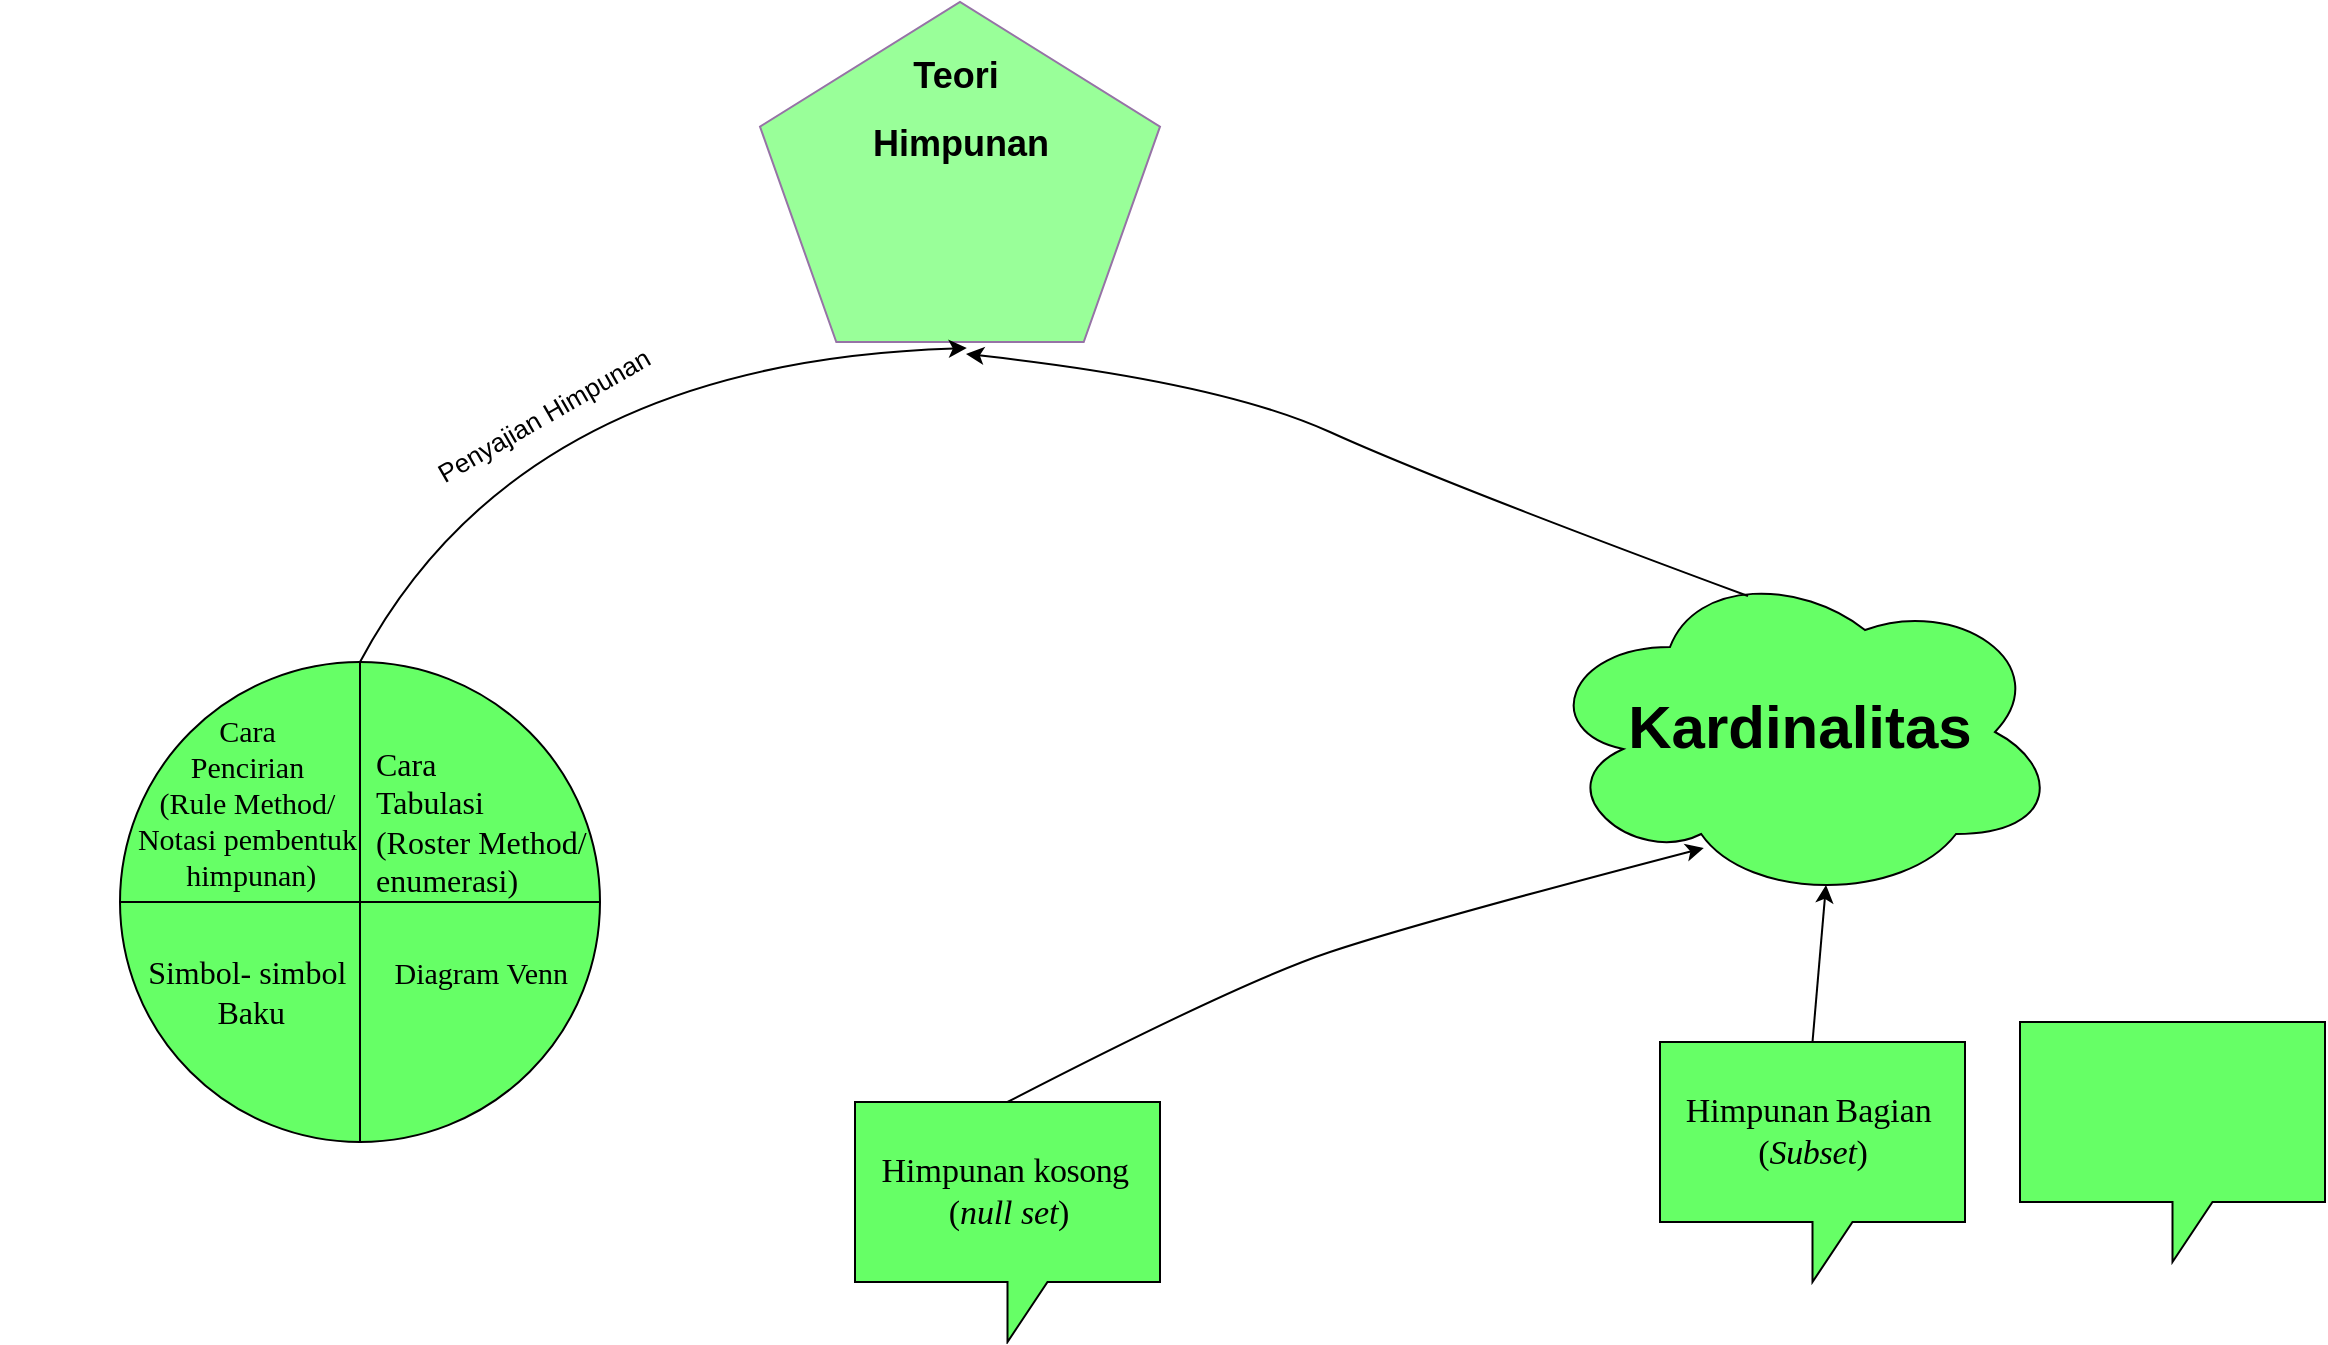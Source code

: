 <mxfile version="15.7.1" type="github">
  <diagram id="5zGaVDz8OMs9CHSocypC" name="Halaman-1">
    <mxGraphModel dx="2403" dy="753" grid="1" gridSize="10" guides="1" tooltips="1" connect="1" arrows="1" fold="1" page="1" pageScale="1" pageWidth="1169" pageHeight="827" math="0" shadow="0">
      <root>
        <mxCell id="0" />
        <mxCell id="1" parent="0" />
        <mxCell id="9hUdyjjjsrxh6lWfsKDw-7" value="" style="verticalLabelPosition=bottom;verticalAlign=top;html=1;shape=mxgraph.flowchart.summing_function;fontFamily=Helvetica;fontSize=18;fillColor=#66FF66;fontColor=#009900;" vertex="1" parent="1">
          <mxGeometry x="20" y="370" width="240" height="240" as="geometry" />
        </mxCell>
        <mxCell id="9hUdyjjjsrxh6lWfsKDw-1" value="&lt;font style=&quot;font-size: 13px ; font-weight: normal&quot;&gt;Penyajian Himpunan&lt;/font&gt;" style="text;strokeColor=none;fillColor=none;html=1;fontSize=24;fontStyle=1;verticalAlign=middle;align=center;fontFamily=Helvetica;rotation=-30;" vertex="1" parent="1">
          <mxGeometry x="130" y="220" width="200" height="48.45" as="geometry" />
        </mxCell>
        <mxCell id="9hUdyjjjsrxh6lWfsKDw-2" value="" style="whiteSpace=wrap;html=1;shape=mxgraph.basic.pentagon;fontFamily=Helvetica;fontSize=14;align=right;fillColor=#99FF99;strokeColor=#9673a6;" vertex="1" parent="1">
          <mxGeometry x="340" y="40" width="200" height="170" as="geometry" />
        </mxCell>
        <mxCell id="9hUdyjjjsrxh6lWfsKDw-3" value="&lt;h1 style=&quot;font-size: 18px&quot;&gt;Teori&amp;nbsp;&lt;/h1&gt;&lt;h1 style=&quot;font-size: 18px&quot;&gt;Himpunan&lt;/h1&gt;" style="text;html=1;spacing=5;spacingTop=-20;whiteSpace=wrap;overflow=hidden;rounded=0;fontFamily=Helvetica;fontSize=18;align=center;" vertex="1" parent="1">
          <mxGeometry x="372.5" y="65" width="135" height="60" as="geometry" />
        </mxCell>
        <mxCell id="9hUdyjjjsrxh6lWfsKDw-4" value="" style="curved=1;endArrow=classic;html=1;rounded=0;fontFamily=Helvetica;fontSize=18;entryX=0.517;entryY=1.018;entryDx=0;entryDy=0;entryPerimeter=0;exitX=0.5;exitY=0;exitDx=0;exitDy=0;exitPerimeter=0;" edge="1" parent="1" source="9hUdyjjjsrxh6lWfsKDw-7" target="9hUdyjjjsrxh6lWfsKDw-2">
          <mxGeometry width="50" height="50" relative="1" as="geometry">
            <mxPoint x="145" y="240" as="sourcePoint" />
            <mxPoint x="440" y="150" as="targetPoint" />
            <Array as="points">
              <mxPoint x="220" y="220" />
            </Array>
          </mxGeometry>
        </mxCell>
        <mxCell id="9hUdyjjjsrxh6lWfsKDw-8" value="&lt;div class=&quot;O1&quot; style=&quot;margin-top: 0pt ; margin-bottom: 0pt ; margin-left: 0.93in ; text-indent: -0.5in ; text-align: left ; direction: ltr ; unicode-bidi: embed ; word-break: normal ; font-size: 16px&quot;&gt;&lt;font style=&quot;font-size: 16px&quot;&gt;&lt;span style=&quot;font-family: &amp;#34;carlito&amp;#34;&quot;&gt;Cara&amp;nbsp;&lt;/span&gt;&lt;/font&gt;&lt;/div&gt;&lt;div class=&quot;O1&quot; style=&quot;margin-top: 0pt ; margin-bottom: 0pt ; margin-left: 0.93in ; text-indent: -0.5in ; text-align: left ; direction: ltr ; unicode-bidi: embed ; word-break: normal ; font-size: 16px&quot;&gt;&lt;font style=&quot;font-size: 16px&quot;&gt;&lt;span style=&quot;font-family: &amp;#34;carlito&amp;#34;&quot;&gt;Tabulasi&amp;nbsp;&lt;/span&gt;&lt;/font&gt;&lt;/div&gt;&lt;div class=&quot;O1&quot; style=&quot;margin-top: 0pt ; margin-bottom: 0pt ; margin-left: 0.93in ; text-indent: -0.5in ; text-align: left ; direction: ltr ; unicode-bidi: embed ; word-break: normal ; font-size: 16px&quot;&gt;&lt;font style=&quot;font-size: 16px&quot;&gt;&lt;span style=&quot;font-family: &amp;#34;carlito&amp;#34;&quot;&gt;(Roster Method/&lt;/span&gt;&lt;/font&gt;&lt;/div&gt;&lt;div class=&quot;O1&quot; style=&quot;margin-top: 0pt ; margin-bottom: 0pt ; margin-left: 0.93in ; text-indent: -0.5in ; text-align: left ; direction: ltr ; unicode-bidi: embed ; word-break: normal ; font-size: 16px&quot;&gt;&lt;font style=&quot;font-size: 16px&quot;&gt;&lt;span style=&quot;font-family: &amp;#34;carlito&amp;#34;&quot;&gt;enumerasi&lt;/span&gt;&lt;span style=&quot;font-family: &amp;#34;carlito&amp;#34;&quot;&gt;)&lt;/span&gt;&lt;/font&gt;&lt;/div&gt;" style="text;html=1;strokeColor=none;fillColor=none;align=center;verticalAlign=middle;whiteSpace=wrap;rounded=0;fontFamily=Helvetica;fontSize=13;fontColor=#000000;" vertex="1" parent="1">
          <mxGeometry x="105" y="400" width="150" height="100" as="geometry" />
        </mxCell>
        <mxCell id="9hUdyjjjsrxh6lWfsKDw-9" value="&lt;div class=&quot;O1&quot; style=&quot;margin-top: 0pt ; margin-bottom: 0pt ; margin-left: 0.93in ; text-indent: -0.5in ; direction: ltr ; unicode-bidi: embed ; word-break: normal ; font-size: 15px&quot;&gt;&lt;font style=&quot;font-size: 15px&quot;&gt;&lt;span style=&quot;font-family: &amp;#34;carlito&amp;#34;&quot;&gt;Cara&amp;nbsp;&lt;/span&gt;&lt;/font&gt;&lt;/div&gt;&lt;div class=&quot;O1&quot; style=&quot;margin-top: 0pt ; margin-bottom: 0pt ; margin-left: 0.93in ; text-indent: -0.5in ; direction: ltr ; unicode-bidi: embed ; word-break: normal ; font-size: 15px&quot;&gt;&lt;font style=&quot;font-size: 15px&quot;&gt;&lt;span style=&quot;font-family: &amp;#34;carlito&amp;#34;&quot;&gt;Pencirian&amp;nbsp;&lt;/span&gt;&lt;/font&gt;&lt;/div&gt;&lt;div class=&quot;O1&quot; style=&quot;margin-top: 0pt ; margin-bottom: 0pt ; margin-left: 0.93in ; text-indent: -0.5in ; direction: ltr ; unicode-bidi: embed ; word-break: normal ; font-size: 15px&quot;&gt;&lt;span style=&quot;font-family: &amp;#34;carlito&amp;#34;&quot;&gt;&lt;font style=&quot;font-size: 15px&quot;&gt;(Rule Method/&amp;nbsp;&lt;/font&gt;&lt;/span&gt;&lt;/div&gt;&lt;div class=&quot;O1&quot; style=&quot;margin-top: 0pt ; margin-bottom: 0pt ; margin-left: 0.93in ; text-indent: -0.5in ; direction: ltr ; unicode-bidi: embed ; word-break: normal ; font-size: 15px&quot;&gt;&lt;font style=&quot;font-size: 15px&quot;&gt;&lt;span style=&quot;font-family: &amp;#34;carlito&amp;#34;&quot;&gt;Notasi&amp;nbsp;&lt;/span&gt;&lt;span style=&quot;font-family: &amp;#34;carlito&amp;#34;&quot;&gt;pembentuk&amp;nbsp;&lt;/span&gt;&lt;/font&gt;&lt;/div&gt;&lt;div class=&quot;O1&quot; style=&quot;margin-top: 0pt ; margin-bottom: 0pt ; margin-left: 0.93in ; text-indent: -0.5in ; direction: ltr ; unicode-bidi: embed ; word-break: normal ; font-size: 15px&quot;&gt;&lt;font style=&quot;font-size: 15px&quot;&gt;&lt;span style=&quot;font-family: &amp;#34;carlito&amp;#34;&quot;&gt;himpunan&lt;/span&gt;&lt;span style=&quot;font-family: &amp;#34;carlito&amp;#34;&quot;&gt;)&lt;/span&gt;&lt;/font&gt;&lt;/div&gt;" style="text;html=1;strokeColor=none;fillColor=none;align=center;verticalAlign=middle;whiteSpace=wrap;rounded=0;fontFamily=Helvetica;fontSize=16;fontColor=#000000;" vertex="1" parent="1">
          <mxGeometry x="-40" y="400" width="210" height="80" as="geometry" />
        </mxCell>
        <mxCell id="9hUdyjjjsrxh6lWfsKDw-10" value="&lt;div class=&quot;O1&quot; style=&quot;margin-top: 0pt ; margin-bottom: 0pt ; margin-left: 0.93in ; text-indent: -0.5in ; direction: ltr ; unicode-bidi: embed ; word-break: normal&quot;&gt;&lt;span style=&quot;font-family: &amp;#34;carlito&amp;#34; ; font-size: 16px&quot;&gt;&lt;font style=&quot;font-size: 16px&quot;&gt;Simbol- simbol&amp;nbsp;&lt;/font&gt;&lt;/span&gt;&lt;/div&gt;&lt;div class=&quot;O1&quot; style=&quot;margin-top: 0pt ; margin-bottom: 0pt ; margin-left: 0.93in ; text-indent: -0.5in ; direction: ltr ; unicode-bidi: embed ; word-break: normal&quot;&gt;&lt;span style=&quot;font-family: &amp;#34;carlito&amp;#34; ; font-size: 16px&quot;&gt;&lt;font style=&quot;font-size: 16px&quot;&gt;Baku&lt;/font&gt;&lt;/span&gt;&lt;/div&gt;" style="text;html=1;strokeColor=none;fillColor=none;align=center;verticalAlign=middle;whiteSpace=wrap;rounded=0;fontFamily=Helvetica;fontSize=15;fontColor=#000000;" vertex="1" parent="1">
          <mxGeometry x="-15" y="500" width="160" height="70" as="geometry" />
        </mxCell>
        <mxCell id="9hUdyjjjsrxh6lWfsKDw-11" value="&lt;div class=&quot;O1&quot; style=&quot;margin-top: 0pt ; margin-bottom: 0pt ; margin-left: 0.93in ; text-indent: -0.5in ; text-align: left ; direction: ltr ; unicode-bidi: embed ; word-break: normal&quot;&gt;&lt;span style=&quot;font-family: &amp;#34;carlito&amp;#34;&quot;&gt;&lt;font style=&quot;font-size: 15px&quot;&gt;Diagram Venn&lt;/font&gt;&lt;/span&gt;&lt;/div&gt;" style="text;html=1;strokeColor=none;fillColor=none;align=center;verticalAlign=middle;whiteSpace=wrap;rounded=0;fontFamily=Helvetica;fontSize=16;fontColor=#000000;" vertex="1" parent="1">
          <mxGeometry x="110" y="490" width="140" height="70" as="geometry" />
        </mxCell>
        <mxCell id="9hUdyjjjsrxh6lWfsKDw-12" value="" style="ellipse;shape=cloud;whiteSpace=wrap;html=1;fontFamily=Helvetica;fontSize=15;fontColor=#000000;fillColor=#66FF66;align=center;" vertex="1" parent="1">
          <mxGeometry x="730" y="320" width="260" height="170" as="geometry" />
        </mxCell>
        <mxCell id="9hUdyjjjsrxh6lWfsKDw-13" value="" style="curved=1;endArrow=classic;html=1;rounded=0;fontFamily=Helvetica;fontSize=15;fontColor=#000000;entryX=0.515;entryY=1.035;entryDx=0;entryDy=0;entryPerimeter=0;exitX=0.4;exitY=0.1;exitDx=0;exitDy=0;exitPerimeter=0;" edge="1" parent="1" source="9hUdyjjjsrxh6lWfsKDw-12" target="9hUdyjjjsrxh6lWfsKDw-2">
          <mxGeometry width="50" height="50" relative="1" as="geometry">
            <mxPoint x="400" y="470" as="sourcePoint" />
            <mxPoint x="450" y="420" as="targetPoint" />
            <Array as="points">
              <mxPoint x="680" y="280" />
              <mxPoint x="570" y="230" />
            </Array>
          </mxGeometry>
        </mxCell>
        <mxCell id="9hUdyjjjsrxh6lWfsKDw-14" value="&lt;h1&gt;Kardinalitas&lt;/h1&gt;" style="text;html=1;strokeColor=none;fillColor=none;spacing=5;spacingTop=-20;whiteSpace=wrap;overflow=hidden;rounded=0;fontFamily=Helvetica;fontSize=15;fontColor=#000000;align=center;" vertex="1" parent="1">
          <mxGeometry x="765" y="375" width="190" height="60" as="geometry" />
        </mxCell>
        <mxCell id="9hUdyjjjsrxh6lWfsKDw-17" value="" style="curved=1;endArrow=classic;html=1;rounded=0;shadow=0;labelBorderColor=none;sketch=0;fontFamily=Helvetica;fontSize=15;fontColor=#000000;strokeColor=default;entryX=0.315;entryY=0.841;entryDx=0;entryDy=0;entryPerimeter=0;exitX=0.5;exitY=0;exitDx=0;exitDy=0;exitPerimeter=0;" edge="1" parent="1" source="9hUdyjjjsrxh6lWfsKDw-18" target="9hUdyjjjsrxh6lWfsKDw-12">
          <mxGeometry width="50" height="50" relative="1" as="geometry">
            <mxPoint x="460" y="590" as="sourcePoint" />
            <mxPoint x="730" y="570" as="targetPoint" />
            <Array as="points">
              <mxPoint x="580" y="530" />
              <mxPoint x="670" y="500" />
            </Array>
          </mxGeometry>
        </mxCell>
        <mxCell id="9hUdyjjjsrxh6lWfsKDw-18" value="&lt;font style=&quot;font-size: 17px&quot;&gt;&lt;span style=&quot;font-family: &amp;#34;carlito&amp;#34; ; vertical-align: baseline&quot;&gt;Himpunan&amp;nbsp;&lt;/span&gt;&lt;span style=&quot;font-family: &amp;#34;carlito&amp;#34; ; letter-spacing: -0.2pt ; vertical-align: baseline&quot;&gt;kosong&amp;nbsp;&lt;/span&gt;&lt;span style=&quot;font-family: &amp;#34;carlito&amp;#34; ; letter-spacing: -0.2pt ; vertical-align: baseline&quot;&gt;&lt;br&gt;&lt;/span&gt;&lt;span style=&quot;font-family: &amp;#34;carlito&amp;#34; ; letter-spacing: -0.05pt ; vertical-align: baseline&quot;&gt;(&lt;/span&gt;&lt;span style=&quot;font-family: &amp;#34;carlito&amp;#34; ; letter-spacing: -0.05pt ; font-style: italic ; vertical-align: baseline&quot;&gt;null&lt;/span&gt;&lt;span style=&quot;font-family: &amp;#34;carlito&amp;#34; ; letter-spacing: 0.05pt ; font-style: italic ; vertical-align: baseline&quot;&gt; &lt;/span&gt;&lt;span style=&quot;font-family: &amp;#34;carlito&amp;#34; ; letter-spacing: -0.1pt ; font-style: italic ; vertical-align: baseline&quot;&gt;set&lt;/span&gt;&lt;span style=&quot;font-family: &amp;#34;carlito&amp;#34; ; letter-spacing: -0.1pt ; vertical-align: baseline&quot;&gt;)&lt;/span&gt;&lt;/font&gt;" style="shape=callout;whiteSpace=wrap;html=1;perimeter=calloutPerimeter;fontFamily=Helvetica;fontSize=15;fontColor=#000000;fillColor=#66FF66;align=center;" vertex="1" parent="1">
          <mxGeometry x="387.5" y="590" width="152.5" height="120" as="geometry" />
        </mxCell>
        <mxCell id="9hUdyjjjsrxh6lWfsKDw-19" value="&lt;font style=&quot;font-size: 17px&quot;&gt;&lt;span style=&quot;font-family: &amp;#34;calibri&amp;#34; ; vertical-align: baseline&quot;&gt;Himpunan&lt;/span&gt;&lt;span style=&quot;font-family: &amp;#34;calibri&amp;#34; ; letter-spacing: -0.85pt ; vertical-align: baseline&quot;&gt; &lt;/span&gt;&lt;span style=&quot;font-family: &amp;#34;calibri&amp;#34; ; vertical-align: baseline&quot;&gt;Bagian&amp;nbsp; &lt;/span&gt;&lt;span style=&quot;font-family: &amp;#34;calibri&amp;#34; ; letter-spacing: -0.1pt ; vertical-align: baseline&quot;&gt;(&lt;/span&gt;&lt;span style=&quot;font-family: &amp;#34;carlito&amp;#34; ; letter-spacing: -0.1pt ; font-style: italic ; vertical-align: baseline&quot;&gt;Subset&lt;/span&gt;&lt;span style=&quot;font-family: &amp;#34;calibri&amp;#34; ; letter-spacing: -0.1pt ; vertical-align: baseline&quot;&gt;)&lt;/span&gt;&lt;/font&gt;" style="shape=callout;whiteSpace=wrap;html=1;perimeter=calloutPerimeter;fontFamily=Helvetica;fontSize=15;fontColor=#000000;fillColor=#66FF66;align=center;" vertex="1" parent="1">
          <mxGeometry x="790" y="560" width="152.5" height="120" as="geometry" />
        </mxCell>
        <mxCell id="9hUdyjjjsrxh6lWfsKDw-21" value="" style="endArrow=classic;html=1;rounded=0;shadow=0;labelBorderColor=none;sketch=0;fontFamily=Helvetica;fontSize=17;fontColor=#000000;strokeColor=default;entryX=0.55;entryY=0.95;entryDx=0;entryDy=0;entryPerimeter=0;exitX=0.5;exitY=0;exitDx=0;exitDy=0;exitPerimeter=0;" edge="1" parent="1" source="9hUdyjjjsrxh6lWfsKDw-19" target="9hUdyjjjsrxh6lWfsKDw-12">
          <mxGeometry width="50" height="50" relative="1" as="geometry">
            <mxPoint x="873" y="580" as="sourcePoint" />
            <mxPoint x="860" y="510" as="targetPoint" />
          </mxGeometry>
        </mxCell>
        <mxCell id="9hUdyjjjsrxh6lWfsKDw-22" value="&lt;span style=&quot;font-family: monospace; font-size: 0px;&quot;&gt;%3CmxGraphModel%3E%3Croot%3E%3CmxCell%20id%3D%220%22%2F%3E%3CmxCell%20id%3D%221%22%20parent%3D%220%22%2F%3E%3CmxCell%20id%3D%222%22%20value%3D%22%26lt%3Bfont%20style%3D%26quot%3Bfont-size%3A%2017px%26quot%3B%26gt%3B%26lt%3Bspan%20style%3D%26quot%3Bfont-family%3A%20%26amp%3B%2334%3Bcalibri%26amp%3B%2334%3B%20%3B%20vertical-align%3A%20baseline%26quot%3B%26gt%3BHimpunan%26lt%3B%2Fspan%26gt%3B%26lt%3Bspan%20style%3D%26quot%3Bfont-family%3A%20%26amp%3B%2334%3Bcalibri%26amp%3B%2334%3B%20%3B%20letter-spacing%3A%20-0.85pt%20%3B%20vertical-align%3A%20baseline%26quot%3B%26gt%3B%20%26lt%3B%2Fspan%26gt%3B%26lt%3Bspan%20style%3D%26quot%3Bfont-family%3A%20%26amp%3B%2334%3Bcalibri%26amp%3B%2334%3B%20%3B%20vertical-align%3A%20baseline%26quot%3B%26gt%3BBagian%26amp%3Bnbsp%3B%20%26lt%3B%2Fspan%26gt%3B%26lt%3Bspan%20style%3D%26quot%3Bfont-family%3A%20%26amp%3B%2334%3Bcalibri%26amp%3B%2334%3B%20%3B%20letter-spacing%3A%20-0.1pt%20%3B%20vertical-align%3A%20baseline%26quot%3B%26gt%3B(%26lt%3B%2Fspan%26gt%3B%26lt%3Bspan%20style%3D%26quot%3Bfont-family%3A%20%26amp%3B%2334%3Bcarlito%26amp%3B%2334%3B%20%3B%20letter-spacing%3A%20-0.1pt%20%3B%20font-style%3A%20italic%20%3B%20vertical-align%3A%20baseline%26quot%3B%26gt%3BSubset%26lt%3B%2Fspan%26gt%3B%26lt%3Bspan%20style%3D%26quot%3Bfont-family%3A%20%26amp%3B%2334%3Bcalibri%26amp%3B%2334%3B%20%3B%20letter-spacing%3A%20-0.1pt%20%3B%20vertical-align%3A%20baseline%26quot%3B%26gt%3B)%26lt%3B%2Fspan%26gt%3B%26lt%3B%2Ffont%26gt%3B%22%20style%3D%22shape%3Dcallout%3BwhiteSpace%3Dwrap%3Bhtml%3D1%3Bperimeter%3DcalloutPerimeter%3BfontFamily%3DHelvetica%3BfontSize%3D15%3BfontColor%3D%23000000%3BfillColor%3D%2366FF66%3Balign%3Dcenter%3B%22%20vertex%3D%221%22%20parent%3D%221%22%3E%3CmxGeometry%20x%3D%22790%22%20y%3D%22560%22%20width%3D%22152.5%22%20height%3D%22120%22%20as%3D%22geometry%22%2F%3E%3C%2FmxCell%3E%3C%2Froot%3E%3C%2FmxGraphModel%3E&lt;/span&gt;&lt;span style=&quot;font-family: monospace; font-size: 0px;&quot;&gt;3CmxGraphModel%3E%3Croot%3E%3CmxCell%20id%3D%220%22%2F%3E%3CmxCell%20id%3D%221%22%20parent%3D%220%22%2F%3E%3CmxCell%20id%3D%222%22%20value%3D%22%26lt%3Bfont%20style%3D%26quot%3Bfont-size%3A%2017px%26quot%3B%26gt%3B%26lt%3Bspan%20style%3D%26quot%3Bfont-family%3A%20%26amp%3B%2334%3Bcalibri%26amp%3B%2334%3B%20%3B%20vertical-align%3A%20baseline%26quot%3B%26gt%3BHimpunan%26lt%3B%2Fspan%26gt%3B%26lt%3Bspan%20style%3D%26quot%3Bfont-family%3A%20%26amp%3B%2334%3Bcalibri%26amp%3B%2334%3B%20%3B%20letter-spacing%3A%20-0.85pt%20%3B%20vertical-align%3A%20baseline%26quot%3B%26gt%3B%20%26lt%3B%2Fspan%26gt%3B%26lt%3Bspan%20style%3D%26quot%3Bfont-family%3A%20%26amp%3B%2334%3Bcalibri%26amp%3B%2334%3B%20%3B%20vertical-align%3A%20baseline%26quot%3B%26gt%3BBagian%26amp%3Bnbsp%3B%20%26lt%3B%2Fspan%26gt%3B%26lt%3Bspan%20style%3D%26quot%3Bfont-family%3A%20%26amp%3B%2334%3Bcalibri%26amp%3B%2334%3B%20%3B%20letter-spacing%3A%20-0.1pt%20%3B%20vertical-align%3A%20baseline%26quot%3B%26gt%3B(%26lt%3B%2Fspan%26gt%3B%26lt%3Bspan%20style%3D%26quot%3Bfont-family%3A%20%26amp%3B%2334%3Bcarlito%26amp%3B%2334%3B%20%3B%20letter-spacing%3A%20-0.1pt%20%3B%20font-style%3A%20italic%20%3B%20vertical-align%3A%20baseline%26quot%3B%26gt%3BSubset%26lt%3B%2Fspan%26gt%3B%26lt%3Bspan%20style%3D%26quot%3Bfont-family%3A%20%26amp%3B%2334%3Bcalibri%26amp%3B%2334%3B%20%3B%20letter-spacing%3A%20-0.1pt%20%3B%20vertical-align%3A%20baseline%26quot%3B%26gt%3B)%26lt%3B%2Fspan%26gt%3B%26lt%3B%2Ffont%26gt%3B%22%20style%3D%22shape%3Dcallout%3BwhiteSpace%3Dwrap%3Bhtml%3D1%3Bperimeter%3DcalloutPerimeter%3BfontFamily%3DHelvetica%3BfontSize%3D15%3BfontColor%3D%23000000%3BfillColor%3D%2366FF66%3Balign%3Dcenter%3B%22%20vertex%3D%221%22%20parent%3D%221%22%3E%3CmxGeometry%20x%3D%22790%22%20y%3D%22560%22%20width%3D%22152.5%22%20height%3D%22120%22%20as%3D%22geometry%22%2F%3E%3C%2FmxCell%3E%3C%2Froot%3E%3C%2FmxGraphModel%3E&lt;/span&gt;" style="shape=callout;whiteSpace=wrap;html=1;perimeter=calloutPerimeter;fontFamily=Helvetica;fontSize=15;fontColor=#FFFFFF;fillColor=#66FF66;align=center;" vertex="1" parent="1">
          <mxGeometry x="970" y="550" width="152.5" height="120" as="geometry" />
        </mxCell>
      </root>
    </mxGraphModel>
  </diagram>
</mxfile>
